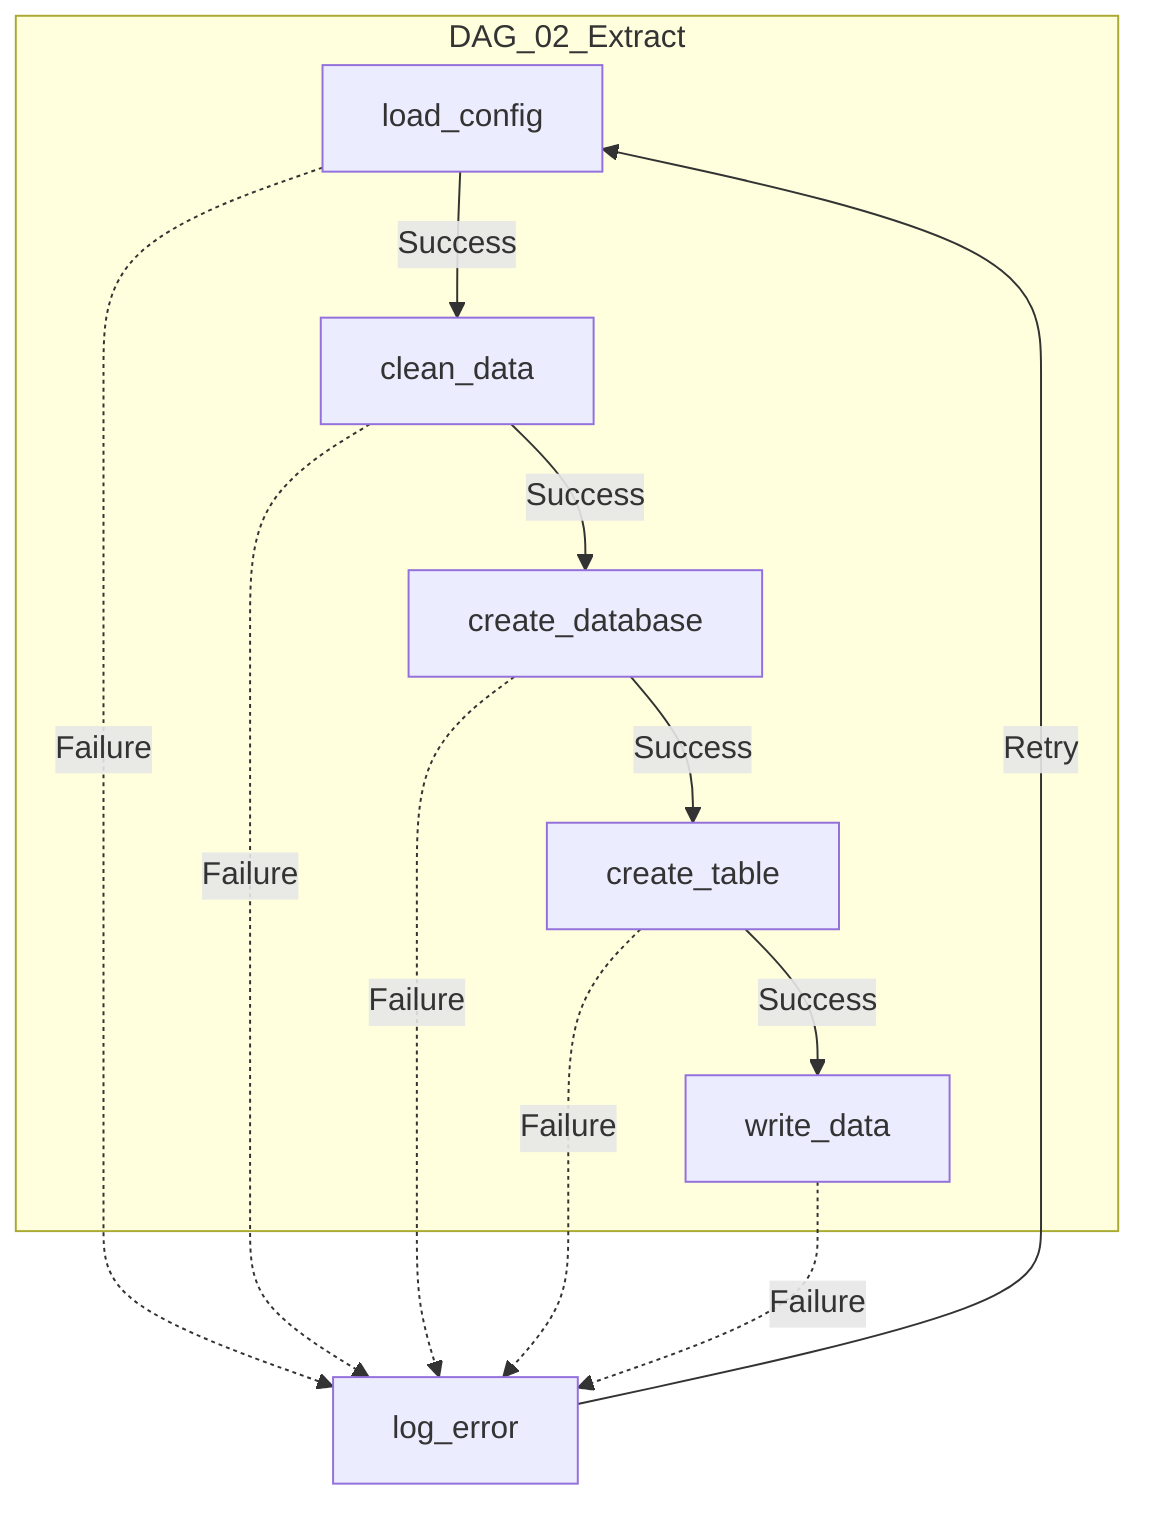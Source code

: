 graph TD;
    subgraph DAG_02_Extract
        A[load_config] -->|Success| B[clean_data];
        B -->|Success| C[create_database];
        C -->|Success| D[create_table];
        D -->|Success| E[write_data];
    end
    
    A -.->|Failure| X[log_error];
    B -.->|Failure| X;
    C -.->|Failure| X;
    D -.->|Failure| X;
    E -.->|Failure| X;
    X -->|Retry| A;